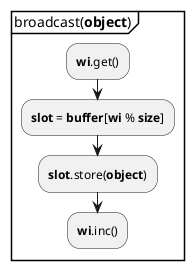 @startuml Broadcast
partition broadcast(**object**)
:**wi**.get();
:**slot** = **buffer**[**wi** % **size**];
:**slot**.store(**object**);
:**wi**.inc();
@enduml
